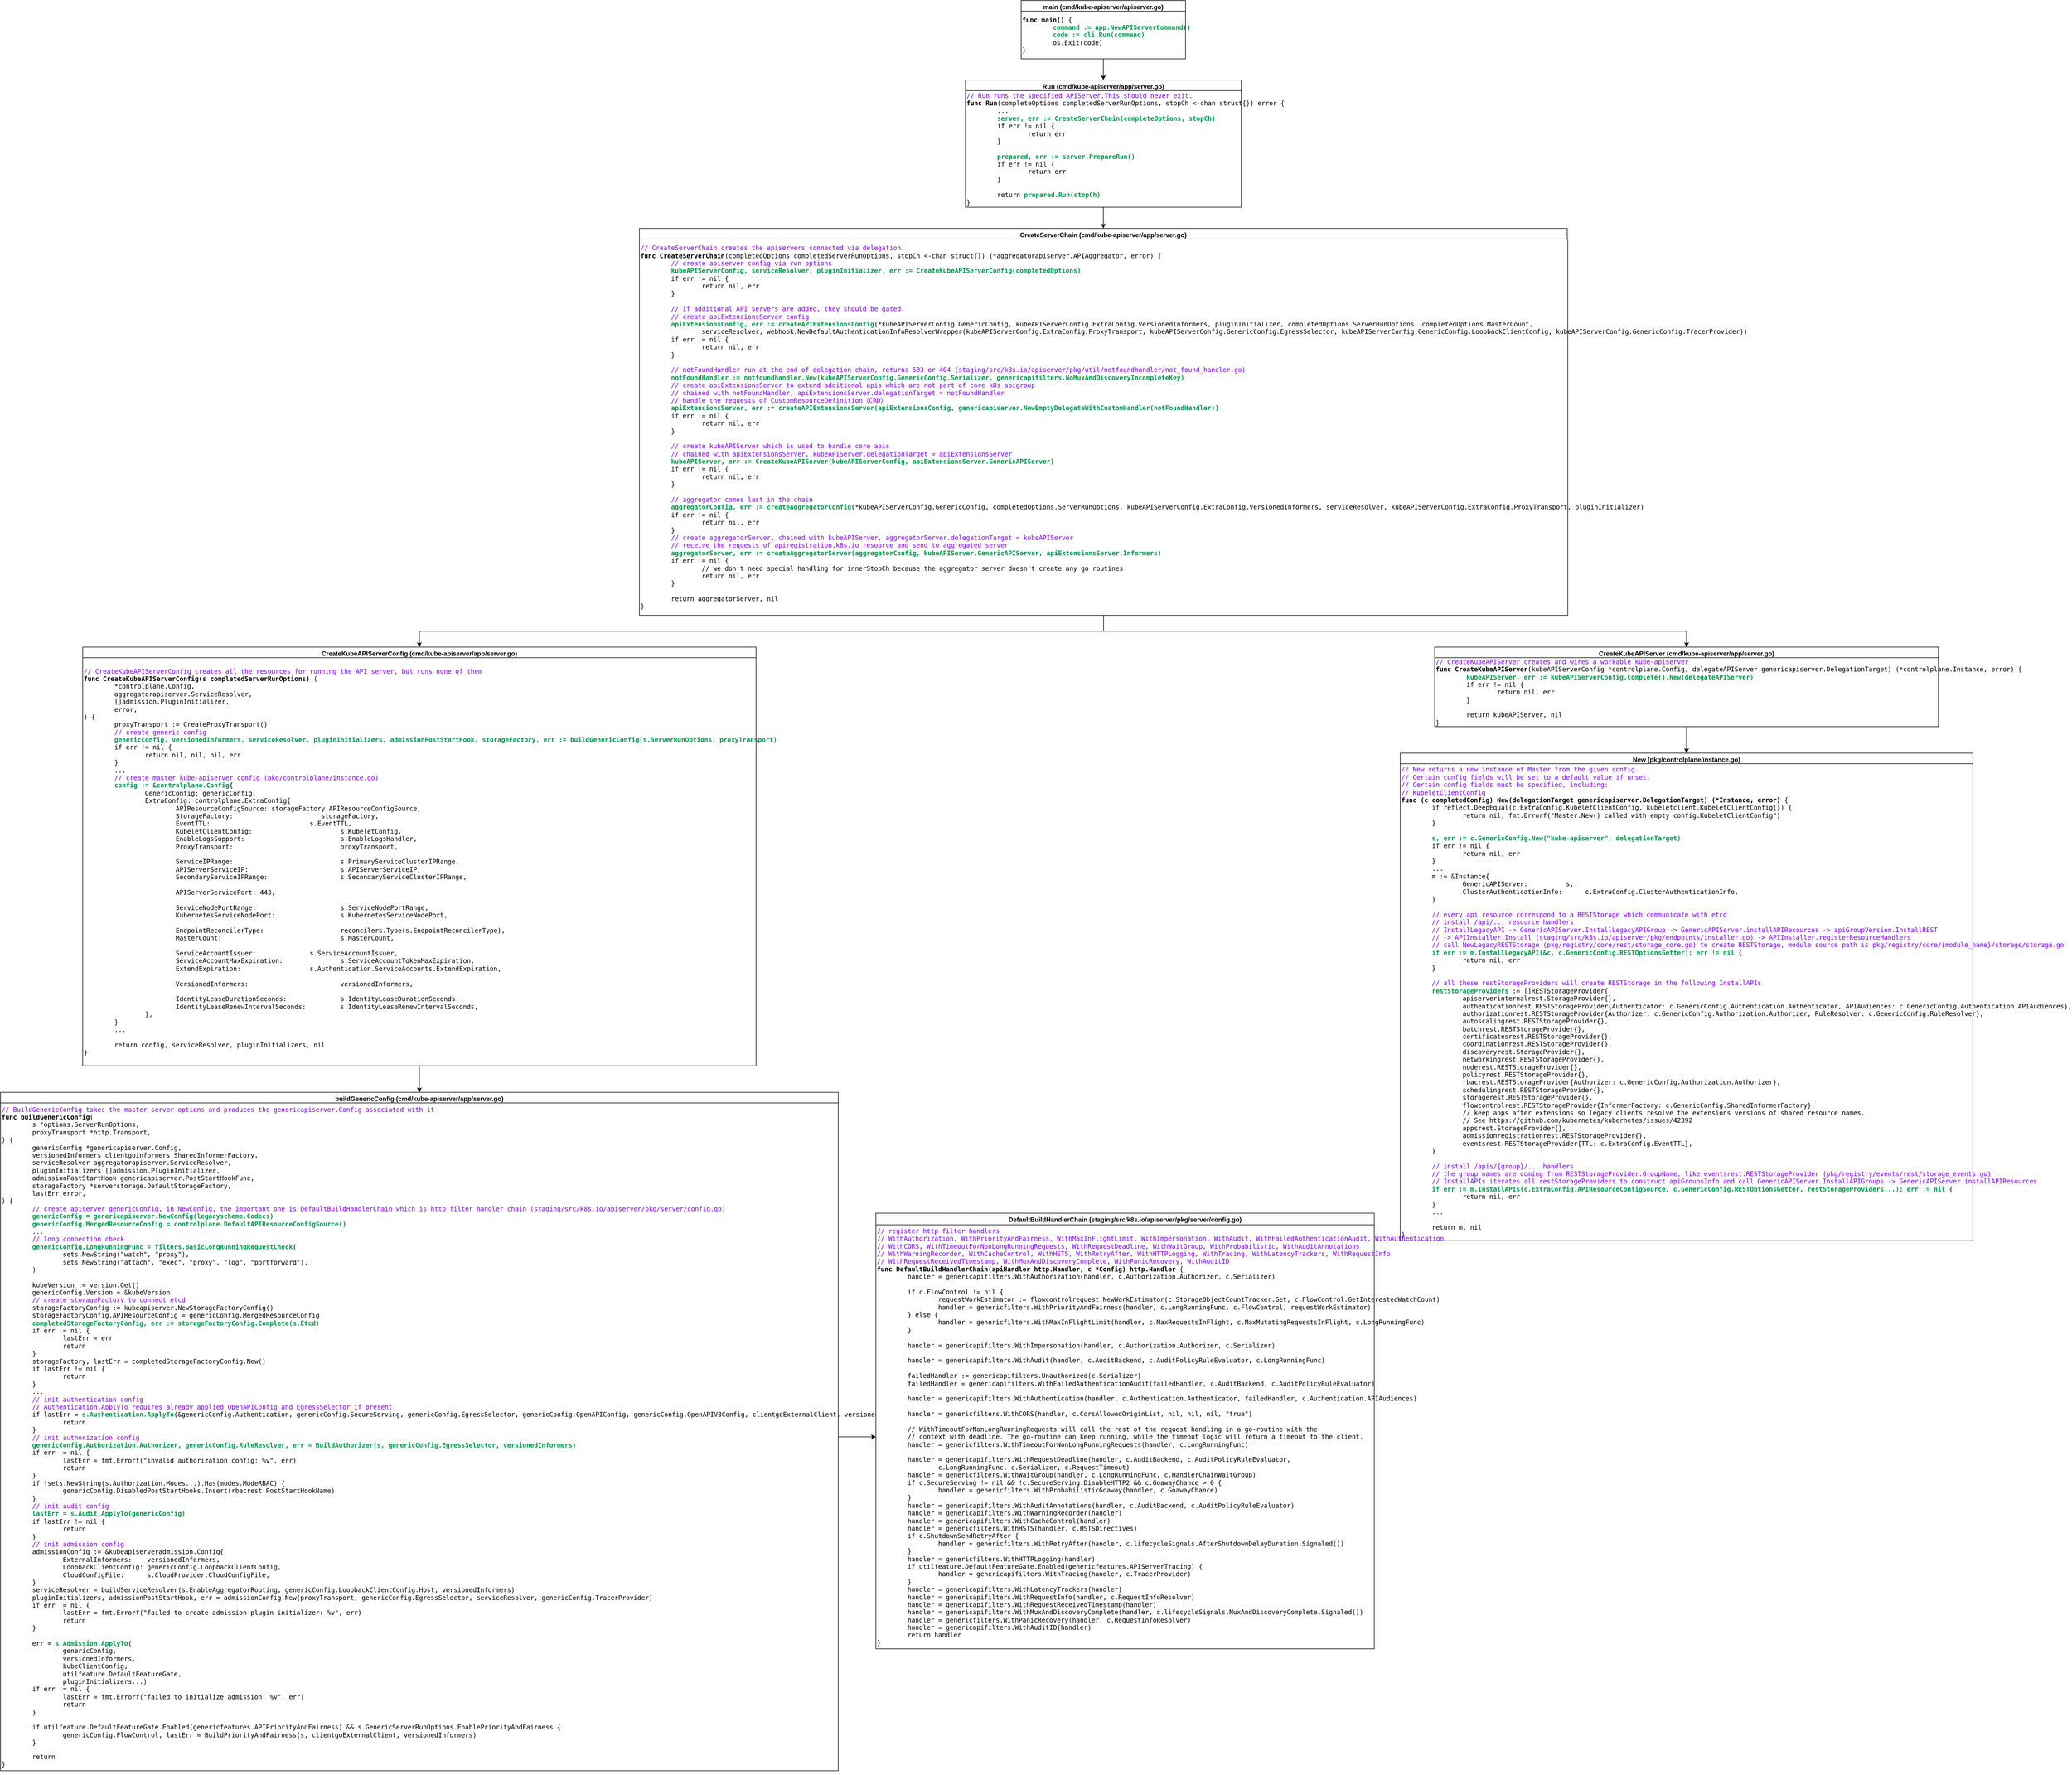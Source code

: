 <mxfile version="19.0.3" type="device"><diagram id="F_VsGBK69sB3bI9-KiYU" name="第 1 页"><mxGraphModel dx="3076" dy="865" grid="1" gridSize="10" guides="1" tooltips="1" connect="1" arrows="1" fold="1" page="1" pageScale="1" pageWidth="827" pageHeight="1169" math="0" shadow="0"><root><mxCell id="0"/><mxCell id="1" parent="0"/><mxCell id="vSA6ONH3s9dyWHwL3FBg-1" value="main (cmd/kube-apiserver/apiserver.go)" style="swimlane;" parent="1" vertex="1"><mxGeometry x="274" y="20" width="310" height="110" as="geometry"/></mxCell><mxCell id="vSA6ONH3s9dyWHwL3FBg-2" value="&lt;pre&gt;&lt;b&gt;func main()&lt;/b&gt; {&lt;div&gt;&lt;span style=&quot;&quot;&gt;&#9;&lt;/span&gt;&lt;b&gt;&lt;font color=&quot;#00994d&quot;&gt;command := app.NewAPIServerCommand()&lt;/font&gt;&lt;/b&gt;&lt;/div&gt;&lt;div&gt;&lt;span style=&quot;&quot;&gt;&#9;&lt;/span&gt;&lt;b&gt;&lt;font color=&quot;#00994d&quot;&gt;code := cli.Run(command)&lt;/font&gt;&lt;/b&gt;&lt;/div&gt;&lt;div&gt;&lt;span style=&quot;&quot;&gt;&#9;&lt;/span&gt;os.Exit(code)&lt;/div&gt;&lt;div&gt;}&lt;/div&gt;&lt;/pre&gt;" style="rounded=0;whiteSpace=wrap;html=1;align=left;" parent="vSA6ONH3s9dyWHwL3FBg-1" vertex="1"><mxGeometry y="20" width="310" height="90" as="geometry"/></mxCell><mxCell id="vSA6ONH3s9dyWHwL3FBg-3" value="Run (cmd/kube-apiserver/app/server.go)" style="swimlane;fontColor=#000000;" parent="1" vertex="1"><mxGeometry x="169" y="170" width="520" height="240" as="geometry"/></mxCell><mxCell id="vSA6ONH3s9dyWHwL3FBg-4" value="&lt;pre&gt;&lt;font color=&quot;#7f00ff&quot;&gt;// Run runs the specified APIServer.This should never exit.&lt;/font&gt;&lt;div&gt;&lt;b&gt;func Run&lt;/b&gt;(completeOptions completedServerRunOptions, stopCh &amp;lt;-chan struct{}) error {&lt;/div&gt;&lt;div&gt;&lt;span style=&quot;&quot;&gt;&#9;&lt;/span&gt;...&lt;/div&gt;&lt;div&gt;&lt;span style=&quot;&quot;&gt;&#9;&lt;/span&gt;&lt;b&gt;&lt;font color=&quot;#00994d&quot;&gt;server, err := CreateServerChain(completeOptions, stopCh)&lt;/font&gt;&lt;/b&gt;&lt;/div&gt;&lt;div&gt;&lt;span style=&quot;&quot;&gt;&#9;&lt;/span&gt;if err != nil {&lt;/div&gt;&lt;div&gt;&lt;span style=&quot;&quot;&gt;&#9;&#9;&lt;/span&gt;return err&lt;/div&gt;&lt;div&gt;&lt;span style=&quot;&quot;&gt;&#9;&lt;/span&gt;}&lt;/div&gt;&lt;div&gt;&lt;br&gt;&lt;/div&gt;&lt;div&gt;&lt;span style=&quot;&quot;&gt;&#9;&lt;/span&gt;&lt;b&gt;&lt;font color=&quot;#00994d&quot;&gt;prepared, err := server.PrepareRun()&lt;/font&gt;&lt;/b&gt;&lt;/div&gt;&lt;div&gt;&lt;span style=&quot;&quot;&gt;&#9;&lt;/span&gt;if err != nil {&lt;/div&gt;&lt;div&gt;&lt;span style=&quot;&quot;&gt;&#9;&#9;&lt;/span&gt;return err&lt;/div&gt;&lt;div&gt;&lt;span style=&quot;&quot;&gt;&#9;&lt;/span&gt;}&lt;/div&gt;&lt;div&gt;&lt;br&gt;&lt;/div&gt;&lt;div&gt;&lt;span style=&quot;&quot;&gt;&#9;&lt;/span&gt;return &lt;b&gt;&lt;font color=&quot;#00994d&quot;&gt;prepared.Run(stopCh)&lt;/font&gt;&lt;/b&gt;&lt;/div&gt;&lt;div&gt;}&lt;/div&gt;&lt;/pre&gt;" style="rounded=0;whiteSpace=wrap;html=1;fontColor=#000000;align=left;" parent="vSA6ONH3s9dyWHwL3FBg-3" vertex="1"><mxGeometry y="20" width="520" height="220" as="geometry"/></mxCell><mxCell id="vSA6ONH3s9dyWHwL3FBg-5" value="CreateServerChain (cmd/kube-apiserver/app/server.go)" style="swimlane;fontColor=#000000;" parent="1" vertex="1"><mxGeometry x="-446" y="450" width="1750" height="730" as="geometry"/></mxCell><mxCell id="vSA6ONH3s9dyWHwL3FBg-6" value="&lt;pre&gt;&lt;font color=&quot;#7f00ff&quot;&gt;// CreateServerChain creates the apiservers connected via delegation.&lt;/font&gt;&lt;div&gt;&lt;b&gt;func CreateServerChain&lt;/b&gt;(completedOptions completedServerRunOptions, stopCh &amp;lt;-chan struct{}) (*aggregatorapiserver.APIAggregator, error) {&lt;/div&gt;&lt;div&gt;&lt;span style=&quot;&quot;&gt;&#9;&lt;/span&gt;&lt;font color=&quot;#7f00ff&quot;&gt;// create apiserver config via run options&lt;/font&gt;&lt;br&gt;&lt;/div&gt;&lt;div&gt;&lt;span style=&quot;&quot;&gt;&#9;&lt;/span&gt;&lt;b&gt;&lt;font color=&quot;#00994d&quot;&gt;kubeAPIServerConfig, serviceResolver, pluginInitializer, err := CreateKubeAPIServerConfig(completedOptions)&lt;/font&gt;&lt;/b&gt;&lt;/div&gt;&lt;div&gt;&lt;span style=&quot;&quot;&gt;&#9;&lt;/span&gt;if err != nil {&lt;/div&gt;&lt;div&gt;&lt;span style=&quot;&quot;&gt;&#9;&#9;&lt;/span&gt;return nil, err&lt;/div&gt;&lt;div&gt;&lt;span style=&quot;&quot;&gt;&#9;&lt;/span&gt;}&lt;/div&gt;&lt;div&gt;&lt;br&gt;&lt;/div&gt;&lt;div&gt;&lt;span style=&quot;&quot;&gt;&#9;&lt;/span&gt;&lt;font color=&quot;#7f00ff&quot;&gt;// If additional API servers are added, they should be gated.&lt;/font&gt;&lt;/div&gt;&lt;div&gt;&lt;font color=&quot;#7f00ff&quot;&gt;&lt;span style=&quot;&quot;&gt;&#9;&lt;/span&gt;// create apiExtensionsServer config&lt;br&gt;&lt;/font&gt;&lt;/div&gt;&lt;div&gt;&lt;span style=&quot;&quot;&gt;&#9;&lt;/span&gt;&lt;b&gt;&lt;font color=&quot;#00994d&quot;&gt;apiExtensionsConfig, err := createAPIExtensionsConfig&lt;/font&gt;&lt;/b&gt;(*kubeAPIServerConfig.GenericConfig, kubeAPIServerConfig.ExtraConfig.VersionedInformers, pluginInitializer, completedOptions.ServerRunOptions, completedOptions.MasterCount,&lt;/div&gt;&lt;div&gt;&lt;span style=&quot;&quot;&gt;&#9;&#9;&lt;/span&gt;serviceResolver, webhook.NewDefaultAuthenticationInfoResolverWrapper(kubeAPIServerConfig.ExtraConfig.ProxyTransport, kubeAPIServerConfig.GenericConfig.EgressSelector, kubeAPIServerConfig.GenericConfig.LoopbackClientConfig, kubeAPIServerConfig.GenericConfig.TracerProvider))&lt;/div&gt;&lt;div&gt;&lt;span style=&quot;&quot;&gt;&#9;&lt;/span&gt;if err != nil {&lt;/div&gt;&lt;div&gt;&lt;span style=&quot;&quot;&gt;&#9;&#9;&lt;/span&gt;return nil, err&lt;/div&gt;&lt;div&gt;&lt;span style=&quot;&quot;&gt;&#9;&lt;/span&gt;}&lt;/div&gt;&lt;div&gt;&lt;br&gt;&lt;/div&gt;&lt;div&gt;&lt;span style=&quot;&quot;&gt;&#9;&lt;/span&gt;&lt;font color=&quot;#7f00ff&quot;&gt;// notFoundHandler run at the end of delegation chain, returns 503 or 404 (staging/src/k8s.io/apiserver/pkg/util/notfoundhandler/not_found_handler.go)&lt;/font&gt;&lt;br&gt;&lt;/div&gt;&lt;div&gt;&lt;span style=&quot;&quot;&gt;&#9;&lt;/span&gt;&lt;b&gt;&lt;font color=&quot;#00994d&quot;&gt;notFoundHandler := notfoundhandler.New(kubeAPIServerConfig.GenericConfig.Serializer, genericapifilters.NoMuxAndDiscoveryIncompleteKey)&lt;/font&gt;&lt;/b&gt;&lt;/div&gt;&lt;div&gt;&lt;span style=&quot;&quot;&gt;&#9;&lt;/span&gt;&lt;font color=&quot;#7f00ff&quot;&gt;// create apiExtensionsServer to extend additional apis which are not part of core k8s apigroup&lt;/font&gt;&lt;br&gt;&lt;/div&gt;&lt;div&gt;&lt;font color=&quot;#7f00ff&quot;&gt;&lt;span style=&quot;&quot;&gt;&#9;&lt;/span&gt;// chained with notFoundHandler, apiExtensionsServer.&lt;/font&gt;&lt;span style=&quot;background-color: initial;&quot;&gt;&lt;font color=&quot;#7f00ff&quot;&gt;delegationTarget = notFoundHandler&lt;/font&gt;&lt;/span&gt;&lt;/div&gt;&lt;div&gt;&lt;span style=&quot;background-color: initial;&quot;&gt;&lt;font color=&quot;#7f00ff&quot;&gt;&lt;span style=&quot;&quot;&gt;&#9;&lt;/span&gt;// handle the requests of &lt;/font&gt;&lt;/span&gt;&lt;font color=&quot;#7f00ff&quot;&gt;CustomResourceDefinition（CRD）&lt;/font&gt;&lt;/div&gt;&lt;div&gt;&lt;span style=&quot;&quot;&gt;&#9;&lt;/span&gt;&lt;b&gt;&lt;font color=&quot;#00994d&quot;&gt;apiExtensionsServer, err := createAPIExtensionsServer(apiExtensionsConfig, genericapiserver.NewEmptyDelegateWithCustomHandler(notFoundHandler))&lt;/font&gt;&lt;/b&gt;&lt;/div&gt;&lt;div&gt;&lt;span style=&quot;&quot;&gt;&#9;&lt;/span&gt;if err != nil {&lt;/div&gt;&lt;div&gt;&lt;span style=&quot;&quot;&gt;&#9;&#9;&lt;/span&gt;return nil, err&lt;/div&gt;&lt;div&gt;&lt;span style=&quot;&quot;&gt;&#9;&lt;/span&gt;}&lt;/div&gt;&lt;div&gt;&lt;br&gt;&lt;/div&gt;&lt;div&gt;&lt;font color=&quot;#7f00ff&quot;&gt;&lt;span style=&quot;&quot;&gt;&#9;&lt;/span&gt;// create kubeAPIServer which is used to handle core apis&lt;br&gt;&lt;/font&gt;&lt;/div&gt;&lt;div&gt;&lt;font color=&quot;#7f00ff&quot;&gt;&lt;span style=&quot;&quot;&gt;&#9;&lt;/span&gt;// chained with apiExtensionsServer, kubeAPIServer.delegationTarget = apiExtensionsServer&lt;/font&gt;&lt;br&gt;&lt;/div&gt;&lt;div&gt;&lt;span style=&quot;&quot;&gt;&#9;&lt;/span&gt;&lt;b&gt;&lt;font color=&quot;#00994d&quot;&gt;kubeAPIServer, err := CreateKubeAPIServer(kubeAPIServerConfig, apiExtensionsServer.GenericAPIServer)&lt;/font&gt;&lt;/b&gt;&lt;/div&gt;&lt;div&gt;&lt;span style=&quot;&quot;&gt;&#9;&lt;/span&gt;if err != nil {&lt;/div&gt;&lt;div&gt;&lt;span style=&quot;&quot;&gt;&#9;&#9;&lt;/span&gt;return nil, err&lt;/div&gt;&lt;div&gt;&lt;span style=&quot;&quot;&gt;&#9;&lt;/span&gt;}&lt;/div&gt;&lt;div&gt;&lt;br&gt;&lt;/div&gt;&lt;div&gt;&lt;span style=&quot;&quot;&gt;&#9;&lt;/span&gt;&lt;font color=&quot;#7f00ff&quot;&gt;// aggregator comes last in the chain&lt;/font&gt;&lt;/div&gt;&lt;div&gt;&lt;span style=&quot;&quot;&gt;&#9;&lt;/span&gt;&lt;b&gt;&lt;font color=&quot;#00994d&quot;&gt;aggregatorConfig, err := createAggregatorConfig&lt;/font&gt;&lt;/b&gt;(*kubeAPIServerConfig.GenericConfig, completedOptions.ServerRunOptions, kubeAPIServerConfig.ExtraConfig.VersionedInformers, serviceResolver, kubeAPIServerConfig.ExtraConfig.ProxyTransport, pluginInitializer)&lt;/div&gt;&lt;div&gt;&lt;span style=&quot;&quot;&gt;&#9;&lt;/span&gt;if err != nil {&lt;/div&gt;&lt;div&gt;&lt;span style=&quot;&quot;&gt;&#9;&#9;&lt;/span&gt;return nil, err&lt;/div&gt;&lt;div&gt;&lt;span style=&quot;&quot;&gt;&#9;&lt;/span&gt;}&lt;/div&gt;&lt;div&gt;&lt;font color=&quot;#7f00ff&quot;&gt;&lt;span style=&quot;&quot;&gt;&#9;&lt;/span&gt;// create aggregatorServer, chained with kubeAPIServer, aggregatorServer.delegationTarget = kubeAPIServer&lt;br&gt;&lt;/font&gt;&lt;/div&gt;&lt;div&gt;&lt;font color=&quot;#7f00ff&quot;&gt;&lt;span style=&quot;&quot;&gt;&#9;&lt;/span&gt;// receive the requests of apiregistration.k8s.io resource and send to aggregated server&lt;/font&gt;&lt;br&gt;&lt;/div&gt;&lt;div&gt;&lt;span style=&quot;&quot;&gt;&#9;&lt;/span&gt;&lt;b&gt;&lt;font color=&quot;#00994d&quot;&gt;aggregatorServer, err := createAggregatorServer(aggregatorConfig, kubeAPIServer.GenericAPIServer, apiExtensionsServer.Informers)&lt;/font&gt;&lt;/b&gt;&lt;/div&gt;&lt;div&gt;&lt;span style=&quot;&quot;&gt;&#9;&lt;/span&gt;if err != nil {&lt;/div&gt;&lt;div&gt;&lt;span style=&quot;&quot;&gt;&#9;&#9;&lt;/span&gt;// we don't need special handling for innerStopCh because the aggregator server doesn't create any go routines&lt;/div&gt;&lt;div&gt;&lt;span style=&quot;&quot;&gt;&#9;&#9;&lt;/span&gt;return nil, err&lt;/div&gt;&lt;div&gt;&lt;span style=&quot;&quot;&gt;&#9;&lt;/span&gt;}&lt;/div&gt;&lt;div&gt;&lt;br&gt;&lt;/div&gt;&lt;div&gt;&lt;span style=&quot;&quot;&gt;&#9;&lt;/span&gt;return aggregatorServer, nil&lt;/div&gt;&lt;div&gt;}&lt;/div&gt;&lt;/pre&gt;" style="rounded=0;whiteSpace=wrap;html=1;fontColor=#000000;align=left;" parent="vSA6ONH3s9dyWHwL3FBg-5" vertex="1"><mxGeometry y="20" width="1751" height="710" as="geometry"/></mxCell><mxCell id="vSA6ONH3s9dyWHwL3FBg-7" value="CreateKubeAPIServerConfig (cmd/kube-apiserver/app/server.go)" style="swimlane;fontColor=#000000;" parent="1" vertex="1"><mxGeometry x="-1496" y="1240" width="1270" height="790" as="geometry"/></mxCell><mxCell id="vSA6ONH3s9dyWHwL3FBg-8" value="&lt;pre&gt;&lt;font color=&quot;#7f00ff&quot;&gt;// CreateKubeAPIServerConfig creates all the resources for running the API server, but runs none of them&lt;/font&gt;&lt;div&gt;&lt;b&gt;func CreateKubeAPIServerConfig(s completedServerRunOptions)&lt;/b&gt; (&lt;/div&gt;&lt;div&gt;&lt;span style=&quot;&quot;&gt;&#9;&lt;/span&gt;*controlplane.Config,&lt;/div&gt;&lt;div&gt;&lt;span style=&quot;&quot;&gt;&#9;&lt;/span&gt;aggregatorapiserver.ServiceResolver,&lt;/div&gt;&lt;div&gt;&lt;span style=&quot;&quot;&gt;&#9;&lt;/span&gt;[]admission.PluginInitializer,&lt;/div&gt;&lt;div&gt;&lt;span style=&quot;&quot;&gt;&#9;&lt;/span&gt;error,&lt;/div&gt;&lt;div&gt;) {&lt;/div&gt;&lt;div&gt;&lt;span style=&quot;&quot;&gt;&#9;&lt;/span&gt;proxyTransport := CreateProxyTransport()&lt;/div&gt;&lt;div&gt;&lt;span style=&quot;white-space: pre;&quot;&gt;&#9;&lt;/span&gt;&lt;font color=&quot;#7f00ff&quot;&gt;// create generic config&lt;/font&gt;&lt;br&gt;&lt;/div&gt;&lt;div&gt;&lt;span style=&quot;&quot;&gt;&#9;&lt;/span&gt;&lt;b&gt;&lt;font color=&quot;#00994d&quot;&gt;genericConfig, versionedInformers, serviceResolver, pluginInitializers, admissionPostStartHook, storageFactory, err := buildGenericConfig(s.ServerRunOptions, proxyTransport)&lt;/font&gt;&lt;/b&gt;&lt;/div&gt;&lt;div&gt;&lt;span style=&quot;&quot;&gt;&#9;&lt;/span&gt;if err != nil {&lt;/div&gt;&lt;div&gt;&lt;span style=&quot;&quot;&gt;&#9;&#9;&lt;/span&gt;return nil, nil, nil, err&lt;/div&gt;&lt;div&gt;&lt;span style=&quot;&quot;&gt;&#9;&lt;/span&gt;}&lt;/div&gt;&lt;div&gt;&lt;span style=&quot;white-space: pre;&quot;&gt;&#9;&lt;/span&gt;...&lt;br&gt;&lt;/div&gt;&lt;div&gt;&lt;span style=&quot;white-space: pre;&quot;&gt;&#9;&lt;/span&gt;&lt;font color=&quot;#7f00ff&quot;&gt;// create master kube-apiserver config (pkg/controlplane/instance.go)&lt;/font&gt;&lt;br&gt;&lt;/div&gt;&lt;div&gt;&lt;span style=&quot;&quot;&gt;&#9;&lt;/span&gt;&lt;b&gt;&lt;font color=&quot;#00994d&quot;&gt;config := &amp;amp;controlplane.Config&lt;/font&gt;&lt;/b&gt;{&lt;/div&gt;&lt;div&gt;&lt;span style=&quot;&quot;&gt;&#9;&#9;&lt;/span&gt;GenericConfig: genericConfig,&lt;/div&gt;&lt;div&gt;&lt;span style=&quot;&quot;&gt;&#9;&#9;&lt;/span&gt;ExtraConfig: controlplane.ExtraConfig{&lt;/div&gt;&lt;div&gt;&lt;span style=&quot;&quot;&gt;&#9;&#9;&#9;&lt;/span&gt;APIResourceConfigSource: storageFactory.APIResourceConfigSource,&lt;/div&gt;&lt;div&gt;&lt;span style=&quot;&quot;&gt;&#9;&#9;&#9;&lt;/span&gt;StorageFactory:&amp;nbsp; &amp;nbsp; &amp;nbsp; &amp;nbsp; &amp;nbsp;              storageFactory,&lt;/div&gt;&lt;div&gt;&lt;span style=&quot;&quot;&gt;&#9;&#9;&#9;&lt;/span&gt;EventTTL:&amp;nbsp; &amp;nbsp; &amp;nbsp; &amp;nbsp; &amp;nbsp; &amp;nbsp; &amp;nbsp; &amp;nbsp; &lt;span style=&quot;white-space: pre;&quot;&gt;&#9;&lt;/span&gt;   s.EventTTL,&lt;/div&gt;&lt;div&gt;&lt;span style=&quot;&quot;&gt;&#9;&#9;&#9;&lt;/span&gt;KubeletClientConfig:&amp;nbsp; &amp;nbsp; &amp;nbsp;&lt;span style=&quot;white-space: pre;&quot;&gt;&#9;&lt;/span&gt;&lt;span style=&quot;white-space: pre;&quot;&gt;&#9;&lt;/span&gt;   s.KubeletConfig,&lt;/div&gt;&lt;div&gt;&lt;span style=&quot;&quot;&gt;&#9;&#9;&#9;&lt;/span&gt;EnableLogsSupport:&amp;nbsp; &amp;nbsp; &amp;nbsp; &amp;nbsp;&lt;span style=&quot;white-space: pre;&quot;&gt;&#9;&lt;/span&gt;&lt;span style=&quot;white-space: pre;&quot;&gt;&#9;&lt;/span&gt;   s.EnableLogsHandler,&lt;/div&gt;&lt;div&gt;&lt;span style=&quot;&quot;&gt;&#9;&#9;&#9;&lt;/span&gt;ProxyTransport:&amp;nbsp; &amp;nbsp; &amp;nbsp; &amp;nbsp; &amp;nbsp; &lt;span style=&quot;white-space: pre;&quot;&gt;&#9;&lt;/span&gt;&lt;span style=&quot;white-space: pre;&quot;&gt;&#9;&lt;/span&gt;   proxyTransport,&lt;/div&gt;&lt;div&gt;&lt;br&gt;&lt;/div&gt;&lt;div&gt;&lt;span style=&quot;&quot;&gt;&#9;&#9;&#9;&lt;/span&gt;ServiceIPRange:&amp;nbsp; &amp;nbsp; &amp;nbsp; &amp;nbsp; &amp;nbsp; &lt;span style=&quot;white-space: pre;&quot;&gt;&#9;&lt;/span&gt;&lt;span style=&quot;white-space: pre;&quot;&gt;&#9;&lt;/span&gt;   s.PrimaryServiceClusterIPRange,&lt;/div&gt;&lt;div&gt;&lt;span style=&quot;&quot;&gt;&#9;&#9;&#9;&lt;/span&gt;APIServerServiceIP:&amp;nbsp; &amp;nbsp; &amp;nbsp; &lt;span style=&quot;white-space: pre;&quot;&gt;&#9;&lt;/span&gt; &lt;span style=&quot;white-space: pre;&quot;&gt;&#9;&lt;/span&gt;   s.APIServerServiceIP,&lt;/div&gt;&lt;div&gt;&lt;span style=&quot;&quot;&gt;&#9;&#9;&#9;&lt;/span&gt;SecondaryServiceIPRange: &lt;span style=&quot;white-space: pre;&quot;&gt;&#9;&lt;/span&gt;&lt;span style=&quot;white-space: pre;&quot;&gt;&#9;&lt;/span&gt;   s.SecondaryServiceClusterIPRange,&lt;/div&gt;&lt;div&gt;&lt;br&gt;&lt;/div&gt;&lt;div&gt;&lt;span style=&quot;&quot;&gt;&#9;&#9;&#9;&lt;/span&gt;APIServerServicePort: 443,&lt;/div&gt;&lt;div&gt;&lt;br&gt;&lt;/div&gt;&lt;div&gt;&lt;span style=&quot;&quot;&gt;&#9;&#9;&#9;&lt;/span&gt;ServiceNodePortRange:&amp;nbsp; &amp;nbsp; &amp;nbsp; &lt;span style=&quot;white-space: pre;&quot;&gt;&#9;&lt;/span&gt;&lt;span style=&quot;white-space: pre;&quot;&gt;&#9;&lt;/span&gt;   s.ServiceNodePortRange,&lt;/div&gt;&lt;div&gt;&lt;span style=&quot;&quot;&gt;&#9;&#9;&#9;&lt;/span&gt;KubernetesServiceNodePort: &lt;span style=&quot;white-space: pre;&quot;&gt;&#9;&lt;/span&gt;&lt;span style=&quot;white-space: pre;&quot;&gt;&#9;&lt;/span&gt;   s.KubernetesServiceNodePort,&lt;/div&gt;&lt;div&gt;&lt;br&gt;&lt;/div&gt;&lt;div&gt;&lt;span style=&quot;&quot;&gt;&#9;&#9;&#9;&lt;/span&gt;EndpointReconcilerType: &lt;span style=&quot;white-space: pre;&quot;&gt;&#9;&lt;/span&gt;&lt;span style=&quot;white-space: pre;&quot;&gt;&#9;&lt;/span&gt;   reconcilers.Type(s.EndpointReconcilerType),&lt;/div&gt;&lt;div&gt;&lt;span style=&quot;&quot;&gt;&#9;&#9;&#9;&lt;/span&gt;MasterCount:&amp;nbsp; &amp;nbsp; &amp;nbsp; &amp;nbsp; &amp;nbsp; &amp;nbsp; &lt;span style=&quot;white-space: pre;&quot;&gt;&#9;&lt;/span&gt;&lt;span style=&quot;white-space: pre;&quot;&gt;&#9;&lt;/span&gt;   s.MasterCount,&lt;/div&gt;&lt;div&gt;&lt;br&gt;&lt;/div&gt;&lt;div&gt;&lt;span style=&quot;&quot;&gt;&#9;&#9;&#9;&lt;/span&gt;ServiceAccountIssuer:&amp;nbsp; &amp;nbsp; &amp;nbsp; &amp;nbsp; &lt;span style=&quot;white-space: pre;&quot;&gt;&#9;&lt;/span&gt;   s.ServiceAccountIssuer,&lt;/div&gt;&lt;div&gt;&lt;span style=&quot;&quot;&gt;&#9;&#9;&#9;&lt;/span&gt;ServiceAccountMaxExpiration: &lt;span style=&quot;white-space: pre;&quot;&gt;&#9;&lt;/span&gt;&lt;span style=&quot;white-space: pre;&quot;&gt;&#9;&lt;/span&gt;   s.ServiceAccountTokenMaxExpiration,&lt;/div&gt;&lt;div&gt;&lt;span style=&quot;&quot;&gt;&#9;&#9;&#9;&lt;/span&gt;ExtendExpiration:&amp;nbsp; &amp;nbsp; &amp;nbsp; &amp;nbsp; &amp;nbsp; &amp;nbsp; &lt;span style=&quot;white-space: pre;&quot;&gt;&#9;&lt;/span&gt;   s.Authentication.ServiceAccounts.ExtendExpiration,&lt;/div&gt;&lt;div&gt;&lt;br&gt;&lt;/div&gt;&lt;div&gt;&lt;span style=&quot;&quot;&gt;&#9;&#9;&#9;&lt;/span&gt;VersionedInformers: &lt;span style=&quot;white-space: pre;&quot;&gt;&#9;&lt;/span&gt;&lt;span style=&quot;white-space: pre;&quot;&gt;&#9;&lt;/span&gt;&lt;span style=&quot;white-space: pre;&quot;&gt;&#9;&lt;/span&gt;   versionedInformers,&lt;/div&gt;&lt;div&gt;&lt;br&gt;&lt;/div&gt;&lt;div&gt;&lt;span style=&quot;&quot;&gt;&#9;&#9;&#9;&lt;/span&gt;IdentityLeaseDurationSeconds:&amp;nbsp; &amp;nbsp; &amp;nbsp; &lt;span style=&quot;white-space: pre;&quot;&gt;&#9;&lt;/span&gt;   s.IdentityLeaseDurationSeconds,&lt;/div&gt;&lt;div&gt;&lt;span style=&quot;&quot;&gt;&#9;&#9;&#9;&lt;/span&gt;IdentityLeaseRenewIntervalSeconds: &lt;span style=&quot;white-space: pre;&quot;&gt;&#9;&lt;/span&gt;   s.IdentityLeaseRenewIntervalSeconds,&lt;/div&gt;&lt;div&gt;&lt;span style=&quot;&quot;&gt;&#9;&#9;&lt;/span&gt;},&lt;/div&gt;&lt;div&gt;&lt;span style=&quot;&quot;&gt;&#9;&lt;/span&gt;}&lt;/div&gt;&lt;div&gt;&lt;span style=&quot;white-space: pre;&quot;&gt;&#9;&lt;/span&gt;...&lt;br&gt;&lt;/div&gt;&lt;div&gt;&lt;br&gt;&lt;/div&gt;&lt;div&gt;&lt;span style=&quot;&quot;&gt;&#9;&lt;/span&gt;return config, serviceResolver, pluginInitializers, nil&lt;/div&gt;&lt;div&gt;}&lt;/div&gt;&lt;/pre&gt;" style="rounded=0;whiteSpace=wrap;html=1;fontColor=#000000;align=left;" parent="vSA6ONH3s9dyWHwL3FBg-7" vertex="1"><mxGeometry y="20" width="1270" height="770" as="geometry"/></mxCell><mxCell id="vSA6ONH3s9dyWHwL3FBg-9" value="buildGenericConfig (cmd/kube-apiserver/app/server.go)" style="swimlane;fontColor=#000000;" parent="1" vertex="1"><mxGeometry x="-1651" y="2080" width="1580" height="1280" as="geometry"/></mxCell><mxCell id="vSA6ONH3s9dyWHwL3FBg-10" value="&lt;pre&gt;&lt;font color=&quot;#7f00ff&quot;&gt;// BuildGenericConfig takes the master server options and produces the genericapiserver.Config associated with it&lt;/font&gt;&lt;div&gt;&lt;b&gt;func buildGenericConfig&lt;/b&gt;(&lt;/div&gt;&lt;div&gt;&lt;span style=&quot;&quot;&gt;&#9;&lt;/span&gt;s *options.ServerRunOptions,&lt;/div&gt;&lt;div&gt;&lt;span style=&quot;&quot;&gt;&#9;&lt;/span&gt;proxyTransport *http.Transport,&lt;/div&gt;&lt;div&gt;) (&lt;/div&gt;&lt;div&gt;&lt;span style=&quot;&quot;&gt;&#9;&lt;/span&gt;genericConfig *genericapiserver.Config,&lt;/div&gt;&lt;div&gt;&lt;span style=&quot;&quot;&gt;&#9;&lt;/span&gt;versionedInformers clientgoinformers.SharedInformerFactory,&lt;/div&gt;&lt;div&gt;&lt;span style=&quot;&quot;&gt;&#9;&lt;/span&gt;serviceResolver aggregatorapiserver.ServiceResolver,&lt;/div&gt;&lt;div&gt;&lt;span style=&quot;&quot;&gt;&#9;&lt;/span&gt;pluginInitializers []admission.PluginInitializer,&lt;/div&gt;&lt;div&gt;&lt;span style=&quot;&quot;&gt;&#9;&lt;/span&gt;admissionPostStartHook genericapiserver.PostStartHookFunc,&lt;/div&gt;&lt;div&gt;&lt;span style=&quot;&quot;&gt;&#9;&lt;/span&gt;storageFactory *serverstorage.DefaultStorageFactory,&lt;/div&gt;&lt;div&gt;&lt;span style=&quot;&quot;&gt;&#9;&lt;/span&gt;lastErr error,&lt;/div&gt;&lt;div&gt;) {&lt;/div&gt;&lt;div&gt;&lt;span style=&quot;&quot;&gt;&#9;&lt;/span&gt;&lt;font color=&quot;#7f00ff&quot;&gt;// create apiserver genericConfig, in NewConfig, the important one is &lt;/font&gt;&lt;span style=&quot;background-color: initial;&quot;&gt;&lt;font color=&quot;#7f00ff&quot;&gt;DefaultBuildHandlerChain which is http filter handler chain (staging/src/k8s.io/apiserver/pkg/server/config.go)&lt;/font&gt;&lt;/span&gt;&lt;br&gt;&lt;/div&gt;&lt;div&gt;&lt;span style=&quot;&quot;&gt;&#9;&lt;/span&gt;&lt;b&gt;&lt;font color=&quot;#00994d&quot;&gt;genericConfig = genericapiserver.NewConfig(legacyscheme.Codecs)&lt;/font&gt;&lt;/b&gt;&lt;/div&gt;&lt;div&gt;&lt;span style=&quot;&quot;&gt;&#9;&lt;/span&gt;&lt;b&gt;&lt;font color=&quot;#00994d&quot;&gt;genericConfig.MergedResourceConfig = controlplane.DefaultAPIResourceConfigSource()&lt;/font&gt;&lt;/b&gt;&lt;/div&gt;&lt;div&gt;&lt;span style=&quot;&quot;&gt;&#9;&lt;/span&gt;...&lt;br&gt;&lt;/div&gt;&lt;div&gt;&lt;span style=&quot;&quot;&gt;&#9;&lt;/span&gt;&lt;font color=&quot;#7f00ff&quot;&gt;// long connection check&lt;/font&gt;&lt;br&gt;&lt;/div&gt;&lt;div&gt;&lt;span style=&quot;&quot;&gt;&#9;&lt;/span&gt;&lt;b&gt;&lt;font color=&quot;#00994d&quot;&gt;genericConfig.LongRunningFunc = filters.BasicLongRunningRequestCheck&lt;/font&gt;&lt;/b&gt;(&lt;/div&gt;&lt;div&gt;&lt;span style=&quot;&quot;&gt;&#9;&#9;&lt;/span&gt;sets.NewString(&quot;watch&quot;, &quot;proxy&quot;),&lt;/div&gt;&lt;div&gt;&lt;span style=&quot;&quot;&gt;&#9;&#9;&lt;/span&gt;sets.NewString(&quot;attach&quot;, &quot;exec&quot;, &quot;proxy&quot;, &quot;log&quot;, &quot;portforward&quot;),&lt;/div&gt;&lt;div&gt;&lt;span style=&quot;&quot;&gt;&#9;&lt;/span&gt;)&lt;/div&gt;&lt;div&gt;&lt;br&gt;&lt;/div&gt;&lt;div&gt;&lt;span style=&quot;&quot;&gt;&#9;&lt;/span&gt;kubeVersion := version.Get()&lt;/div&gt;&lt;div&gt;&lt;span style=&quot;&quot;&gt;&#9;&lt;/span&gt;genericConfig.Version = &amp;amp;kubeVersion&lt;/div&gt;&lt;div&gt;&lt;span style=&quot;&quot;&gt;&#9;&lt;/span&gt;&lt;font color=&quot;#7f00ff&quot;&gt;// create storageFactory to connect etcd&lt;/font&gt;&lt;br&gt;&lt;/div&gt;&lt;div&gt;&lt;span style=&quot;&quot;&gt;&#9;&lt;/span&gt;storageFactoryConfig := kubeapiserver.NewStorageFactoryConfig()&lt;/div&gt;&lt;div&gt;&lt;span style=&quot;&quot;&gt;&#9;&lt;/span&gt;storageFactoryConfig.APIResourceConfig = genericConfig.MergedResourceConfig&lt;/div&gt;&lt;div&gt;&lt;span style=&quot;&quot;&gt;&#9;&lt;/span&gt;&lt;b&gt;&lt;font color=&quot;#00994d&quot;&gt;completedStorageFactoryConfig, err := storageFactoryConfig.Complete(s.Etcd)&lt;/font&gt;&lt;/b&gt;&lt;/div&gt;&lt;div&gt;&lt;span style=&quot;&quot;&gt;&#9;&lt;/span&gt;if err != nil {&lt;/div&gt;&lt;div&gt;&lt;span style=&quot;&quot;&gt;&#9;&#9;&lt;/span&gt;lastErr = err&lt;/div&gt;&lt;div&gt;&lt;span style=&quot;&quot;&gt;&#9;&#9;&lt;/span&gt;return&lt;/div&gt;&lt;div&gt;&lt;span style=&quot;&quot;&gt;&#9;&lt;/span&gt;}&lt;/div&gt;&lt;div&gt;&lt;span style=&quot;&quot;&gt;&#9;&lt;/span&gt;storageFactory, lastErr = completedStorageFactoryConfig.New()&lt;/div&gt;&lt;div&gt;&lt;span style=&quot;&quot;&gt;&#9;&lt;/span&gt;if lastErr != nil {&lt;/div&gt;&lt;div&gt;&lt;span style=&quot;&quot;&gt;&#9;&#9;&lt;/span&gt;return&lt;/div&gt;&lt;div&gt;&lt;span style=&quot;&quot;&gt;&#9;&lt;/span&gt;}&lt;/div&gt;&lt;div&gt;&lt;span style=&quot;&quot;&gt;&#9;&lt;/span&gt;...&lt;br&gt;&lt;/div&gt;&lt;div&gt;&lt;font color=&quot;#7f00ff&quot;&gt;&lt;span style=&quot;&quot;&gt;&#9;&lt;/span&gt;// init authentication config&lt;br&gt;&lt;/font&gt;&lt;/div&gt;&lt;div&gt;&lt;font color=&quot;#7f00ff&quot;&gt;&lt;span style=&quot;&quot;&gt;&#9;&lt;/span&gt;// Authentication.ApplyTo requires already applied OpenAPIConfig and EgressSelector if present&lt;/font&gt;&lt;/div&gt;&lt;div&gt;&lt;span style=&quot;&quot;&gt;&#9;&lt;/span&gt;if lastErr = &lt;b&gt;&lt;font color=&quot;#00994d&quot;&gt;s.Authentication.ApplyTo&lt;/font&gt;&lt;/b&gt;(&amp;amp;genericConfig.Authentication, genericConfig.SecureServing, genericConfig.EgressSelector, genericConfig.OpenAPIConfig, genericConfig.OpenAPIV3Config, clientgoExternalClient, versionedInformers); lastErr != nil {&lt;/div&gt;&lt;div&gt;&lt;span style=&quot;&quot;&gt;&#9;&#9;&lt;/span&gt;return&lt;/div&gt;&lt;div&gt;&lt;span style=&quot;&quot;&gt;&#9;&lt;/span&gt;}&lt;/div&gt;&lt;div&gt;&lt;span style=&quot;&quot;&gt;&#9;&lt;/span&gt;&lt;font color=&quot;#7f00ff&quot;&gt;// init authorization config&lt;/font&gt;&lt;br&gt;&lt;/div&gt;&lt;div&gt;&lt;span style=&quot;&quot;&gt;&#9;&lt;/span&gt;&lt;b&gt;&lt;font color=&quot;#00994d&quot;&gt;genericConfig.Authorization.Authorizer, genericConfig.RuleResolver, err = BuildAuthorizer(s, genericConfig.EgressSelector, versionedInformers)&lt;/font&gt;&lt;/b&gt;&lt;/div&gt;&lt;div&gt;&lt;span style=&quot;&quot;&gt;&#9;&lt;/span&gt;if err != nil {&lt;/div&gt;&lt;div&gt;&lt;span style=&quot;&quot;&gt;&#9;&#9;&lt;/span&gt;lastErr = fmt.Errorf(&quot;invalid authorization config: %v&quot;, err)&lt;/div&gt;&lt;div&gt;&lt;span style=&quot;&quot;&gt;&#9;&#9;&lt;/span&gt;return&lt;/div&gt;&lt;div&gt;&lt;span style=&quot;&quot;&gt;&#9;&lt;/span&gt;}&lt;/div&gt;&lt;div&gt;&lt;span style=&quot;&quot;&gt;&#9;&lt;/span&gt;if !sets.NewString(s.Authorization.Modes...).Has(modes.ModeRBAC) {&lt;/div&gt;&lt;div&gt;&lt;span style=&quot;&quot;&gt;&#9;&#9;&lt;/span&gt;genericConfig.DisabledPostStartHooks.Insert(rbacrest.PostStartHookName)&lt;/div&gt;&lt;div&gt;&lt;span style=&quot;&quot;&gt;&#9;&lt;/span&gt;}&lt;/div&gt;&lt;div&gt;&lt;span style=&quot;&quot;&gt;&#9;&lt;/span&gt;&lt;font color=&quot;#7f00ff&quot;&gt;// init audit config&lt;/font&gt;&lt;br&gt;&lt;/div&gt;&lt;div&gt;&lt;span style=&quot;&quot;&gt;&#9;&lt;/span&gt;&lt;b&gt;&lt;font color=&quot;#00994d&quot;&gt;lastErr = s.Audit.ApplyTo(genericConfig)&lt;/font&gt;&lt;/b&gt;&lt;/div&gt;&lt;div&gt;&lt;span style=&quot;&quot;&gt;&#9;&lt;/span&gt;if lastErr != nil {&lt;/div&gt;&lt;div&gt;&lt;span style=&quot;&quot;&gt;&#9;&#9;&lt;/span&gt;return&lt;/div&gt;&lt;div&gt;&lt;span style=&quot;&quot;&gt;&#9;&lt;/span&gt;}&lt;/div&gt;&lt;div&gt;&lt;span style=&quot;&quot;&gt;&#9;&lt;/span&gt;&lt;font color=&quot;#7f00ff&quot;&gt;// init admission config&lt;/font&gt;&lt;br&gt;&lt;/div&gt;&lt;div&gt;&lt;span style=&quot;&quot;&gt;&#9;&lt;/span&gt;admissionConfig := &amp;amp;kubeapiserveradmission.Config{&lt;/div&gt;&lt;div&gt;&lt;span style=&quot;&quot;&gt;&#9;&#9;&lt;/span&gt;ExternalInformers:&amp;nbsp; &amp;nbsp; versionedInformers,&lt;/div&gt;&lt;div&gt;&lt;span style=&quot;&quot;&gt;&#9;&#9;&lt;/span&gt;LoopbackClientConfig: genericConfig.LoopbackClientConfig,&lt;/div&gt;&lt;div&gt;&lt;span style=&quot;&quot;&gt;&#9;&#9;&lt;/span&gt;CloudConfigFile:&amp;nbsp; &amp;nbsp; &amp;nbsp; s.CloudProvider.CloudConfigFile,&lt;/div&gt;&lt;div&gt;&lt;span style=&quot;&quot;&gt;&#9;&lt;/span&gt;}&lt;/div&gt;&lt;div&gt;&lt;span style=&quot;&quot;&gt;&#9;&lt;/span&gt;serviceResolver = buildServiceResolver(s.EnableAggregatorRouting, genericConfig.LoopbackClientConfig.Host, versionedInformers)&lt;/div&gt;&lt;div&gt;&lt;span style=&quot;&quot;&gt;&#9;&lt;/span&gt;pluginInitializers, admissionPostStartHook, err = admissionConfig.New(proxyTransport, genericConfig.EgressSelector, serviceResolver, genericConfig.TracerProvider)&lt;/div&gt;&lt;div&gt;&lt;span style=&quot;&quot;&gt;&#9;&lt;/span&gt;if err != nil {&lt;/div&gt;&lt;div&gt;&lt;span style=&quot;&quot;&gt;&#9;&#9;&lt;/span&gt;lastErr = fmt.Errorf(&quot;failed to create admission plugin initializer: %v&quot;, err)&lt;/div&gt;&lt;div&gt;&lt;span style=&quot;&quot;&gt;&#9;&#9;&lt;/span&gt;return&lt;/div&gt;&lt;div&gt;&lt;span style=&quot;&quot;&gt;&#9;&lt;/span&gt;}&lt;/div&gt;&lt;div&gt;&lt;br&gt;&lt;/div&gt;&lt;div&gt;&lt;span style=&quot;&quot;&gt;&#9;&lt;/span&gt;err = &lt;b&gt;&lt;font color=&quot;#00994d&quot;&gt;s.Admission.ApplyTo&lt;/font&gt;&lt;/b&gt;(&lt;/div&gt;&lt;div&gt;&lt;span style=&quot;&quot;&gt;&#9;&#9;&lt;/span&gt;genericConfig,&lt;/div&gt;&lt;div&gt;&lt;span style=&quot;&quot;&gt;&#9;&#9;&lt;/span&gt;versionedInformers,&lt;/div&gt;&lt;div&gt;&lt;span style=&quot;&quot;&gt;&#9;&#9;&lt;/span&gt;kubeClientConfig,&lt;/div&gt;&lt;div&gt;&lt;span style=&quot;&quot;&gt;&#9;&#9;&lt;/span&gt;utilfeature.DefaultFeatureGate,&lt;/div&gt;&lt;div&gt;&lt;span style=&quot;&quot;&gt;&#9;&#9;&lt;/span&gt;pluginInitializers...)&lt;/div&gt;&lt;div&gt;&lt;span style=&quot;&quot;&gt;&#9;&lt;/span&gt;if err != nil {&lt;/div&gt;&lt;div&gt;&lt;span style=&quot;&quot;&gt;&#9;&#9;&lt;/span&gt;lastErr = fmt.Errorf(&quot;failed to initialize admission: %v&quot;, err)&lt;/div&gt;&lt;div&gt;&lt;span style=&quot;&quot;&gt;&#9;&#9;&lt;/span&gt;return&lt;/div&gt;&lt;div&gt;&lt;span style=&quot;&quot;&gt;&#9;&lt;/span&gt;}&lt;/div&gt;&lt;div&gt;&lt;br&gt;&lt;/div&gt;&lt;div&gt;&lt;span style=&quot;&quot;&gt;&#9;&lt;/span&gt;if utilfeature.DefaultFeatureGate.Enabled(genericfeatures.APIPriorityAndFairness) &amp;amp;&amp;amp; s.GenericServerRunOptions.EnablePriorityAndFairness {&lt;/div&gt;&lt;div&gt;&lt;span style=&quot;&quot;&gt;&#9;&#9;&lt;/span&gt;genericConfig.FlowControl, lastErr = BuildPriorityAndFairness(s, clientgoExternalClient, versionedInformers)&lt;/div&gt;&lt;div&gt;&lt;span style=&quot;&quot;&gt;&#9;&lt;/span&gt;}&lt;/div&gt;&lt;pre&gt;&lt;div&gt;&lt;span style=&quot;&quot;&gt;&#9;&lt;/span&gt;return&lt;/div&gt;&lt;div&gt;}&lt;/div&gt;&lt;/pre&gt;&lt;/pre&gt;" style="rounded=0;whiteSpace=wrap;html=1;fontColor=#000000;align=left;" parent="vSA6ONH3s9dyWHwL3FBg-9" vertex="1"><mxGeometry y="20" width="1580" height="1260" as="geometry"/></mxCell><mxCell id="vSA6ONH3s9dyWHwL3FBg-11" style="edgeStyle=orthogonalEdgeStyle;rounded=0;orthogonalLoop=1;jettySize=auto;html=1;exitX=0.5;exitY=1;exitDx=0;exitDy=0;entryX=0.5;entryY=0;entryDx=0;entryDy=0;fontColor=#00994D;" parent="1" source="vSA6ONH3s9dyWHwL3FBg-2" target="vSA6ONH3s9dyWHwL3FBg-3" edge="1"><mxGeometry relative="1" as="geometry"/></mxCell><mxCell id="vSA6ONH3s9dyWHwL3FBg-12" style="edgeStyle=orthogonalEdgeStyle;rounded=0;orthogonalLoop=1;jettySize=auto;html=1;exitX=0.5;exitY=1;exitDx=0;exitDy=0;entryX=0.5;entryY=0;entryDx=0;entryDy=0;fontColor=#00994D;" parent="1" source="vSA6ONH3s9dyWHwL3FBg-4" target="vSA6ONH3s9dyWHwL3FBg-5" edge="1"><mxGeometry relative="1" as="geometry"/></mxCell><mxCell id="vSA6ONH3s9dyWHwL3FBg-13" style="edgeStyle=orthogonalEdgeStyle;rounded=0;orthogonalLoop=1;jettySize=auto;html=1;exitX=0.5;exitY=1;exitDx=0;exitDy=0;entryX=0.5;entryY=0;entryDx=0;entryDy=0;fontColor=#00994D;" parent="1" source="vSA6ONH3s9dyWHwL3FBg-6" target="vSA6ONH3s9dyWHwL3FBg-7" edge="1"><mxGeometry relative="1" as="geometry"/></mxCell><mxCell id="vSA6ONH3s9dyWHwL3FBg-14" style="edgeStyle=orthogonalEdgeStyle;rounded=0;orthogonalLoop=1;jettySize=auto;html=1;exitX=0.5;exitY=1;exitDx=0;exitDy=0;entryX=0.5;entryY=0;entryDx=0;entryDy=0;fontColor=#00994D;" parent="1" source="vSA6ONH3s9dyWHwL3FBg-8" target="vSA6ONH3s9dyWHwL3FBg-9" edge="1"><mxGeometry relative="1" as="geometry"/></mxCell><mxCell id="vSA6ONH3s9dyWHwL3FBg-15" value="CreateKubeAPIServer (cmd/kube-apiserver/app/server.go)" style="swimlane;fontColor=#000000;" parent="1" vertex="1"><mxGeometry x="1054" y="1240" width="950" height="150" as="geometry"/></mxCell><mxCell id="vSA6ONH3s9dyWHwL3FBg-16" value="&lt;pre&gt;&lt;font color=&quot;#7f00ff&quot;&gt;// CreateKubeAPIServer creates and wires a workable kube-apiserver&lt;/font&gt;&lt;div&gt;&lt;b&gt;func CreateKubeAPIServer&lt;/b&gt;(kubeAPIServerConfig *controlplane.Config, delegateAPIServer genericapiserver.DelegationTarget) (*controlplane.Instance, error) {&lt;/div&gt;&lt;div&gt;&lt;span style=&quot;&quot;&gt;&#9;&lt;/span&gt;&lt;b&gt;&lt;font color=&quot;#00994d&quot;&gt;kubeAPIServer, err := kubeAPIServerConfig.Complete().New(delegateAPIServer)&lt;/font&gt;&lt;/b&gt;&lt;/div&gt;&lt;div&gt;&lt;span style=&quot;&quot;&gt;&#9;&lt;/span&gt;if err != nil {&lt;/div&gt;&lt;div&gt;&lt;span style=&quot;&quot;&gt;&#9;&#9;&lt;/span&gt;return nil, err&lt;/div&gt;&lt;div&gt;&lt;span style=&quot;&quot;&gt;&#9;&lt;/span&gt;}&lt;/div&gt;&lt;div&gt;&lt;br&gt;&lt;/div&gt;&lt;div&gt;&lt;span style=&quot;&quot;&gt;&#9;&lt;/span&gt;return kubeAPIServer, nil&lt;/div&gt;&lt;div&gt;}&lt;/div&gt;&lt;/pre&gt;" style="rounded=0;whiteSpace=wrap;html=1;fontColor=#000000;align=left;" parent="vSA6ONH3s9dyWHwL3FBg-15" vertex="1"><mxGeometry y="20" width="950" height="130" as="geometry"/></mxCell><mxCell id="vSA6ONH3s9dyWHwL3FBg-18" style="edgeStyle=orthogonalEdgeStyle;rounded=0;orthogonalLoop=1;jettySize=auto;html=1;exitX=0.5;exitY=1;exitDx=0;exitDy=0;entryX=0.5;entryY=0;entryDx=0;entryDy=0;fontColor=#00994D;" parent="1" source="vSA6ONH3s9dyWHwL3FBg-6" target="vSA6ONH3s9dyWHwL3FBg-15" edge="1"><mxGeometry relative="1" as="geometry"/></mxCell><mxCell id="vSA6ONH3s9dyWHwL3FBg-19" value="New (pkg/controlplane/instance.go)" style="swimlane;fontColor=#000000;" parent="1" vertex="1"><mxGeometry x="989" y="1440" width="1080" height="920" as="geometry"/></mxCell><mxCell id="vSA6ONH3s9dyWHwL3FBg-20" value="&lt;pre&gt;&lt;font color=&quot;#7f00ff&quot;&gt;// New returns a new instance of Master from the given config.&lt;/font&gt;&lt;div&gt;&lt;font color=&quot;#7f00ff&quot;&gt;// Certain config fields will be set to a default value if unset.&lt;/font&gt;&lt;/div&gt;&lt;div&gt;&lt;font color=&quot;#7f00ff&quot;&gt;// Certain config fields must be specified, including:&lt;/font&gt;&lt;/div&gt;&lt;div&gt;&lt;font color=&quot;#7f00ff&quot;&gt;// KubeletClientConfig&lt;/font&gt;&lt;/div&gt;&lt;div&gt;&lt;b&gt;func (c completedConfig) New(delegationTarget genericapiserver.DelegationTarget) (*Instance, error) &lt;/b&gt;{&lt;/div&gt;&lt;div&gt;&lt;span style=&quot;&quot;&gt;&#9;&lt;/span&gt;if reflect.DeepEqual(c.ExtraConfig.KubeletClientConfig, kubeletclient.KubeletClientConfig{}) {&lt;/div&gt;&lt;div&gt;&lt;span style=&quot;&quot;&gt;&#9;&#9;&lt;/span&gt;return nil, fmt.Errorf(&quot;Master.New() called with empty config.KubeletClientConfig&quot;)&lt;/div&gt;&lt;div&gt;&lt;span style=&quot;&quot;&gt;&#9;&lt;/span&gt;}&lt;/div&gt;&lt;div&gt;&lt;br&gt;&lt;/div&gt;&lt;div&gt;&lt;span style=&quot;&quot;&gt;&#9;&lt;/span&gt;&lt;b&gt;&lt;font color=&quot;#00994d&quot;&gt;s, err := c.GenericConfig.New(&quot;kube-apiserver&quot;, delegationTarget)&lt;/font&gt;&lt;/b&gt;&lt;/div&gt;&lt;div&gt;&lt;span style=&quot;&quot;&gt;&#9;&lt;/span&gt;if err != nil {&lt;/div&gt;&lt;div&gt;&lt;span style=&quot;&quot;&gt;&#9;&#9;&lt;/span&gt;return nil, err&lt;/div&gt;&lt;div&gt;&lt;span style=&quot;&quot;&gt;&#9;&lt;/span&gt;}&lt;/div&gt;&lt;div&gt;&lt;span style=&quot;&quot;&gt;&#9;&lt;/span&gt;...&lt;br&gt;&lt;/div&gt;&lt;div&gt;&lt;span style=&quot;&quot;&gt;&#9;&lt;/span&gt;m := &amp;amp;Instance{&lt;/div&gt;&lt;div&gt;&lt;span style=&quot;&quot;&gt;&#9;&#9;&lt;/span&gt;GenericAPIServer:&amp;nbsp; &amp;nbsp; &amp;nbsp; &amp;nbsp; &amp;nbsp; s,&lt;/div&gt;&lt;div&gt;&lt;span style=&quot;&quot;&gt;&#9;&#9;&lt;/span&gt;ClusterAuthenticationInfo:      c.ExtraConfig.ClusterAuthenticationInfo,&lt;/div&gt;&lt;div&gt;&lt;span style=&quot;&quot;&gt;&#9;&lt;/span&gt;}&lt;/div&gt;&lt;div&gt;&lt;br&gt;&lt;/div&gt;&lt;div&gt;&lt;font color=&quot;#7f00ff&quot;&gt;&lt;span style=&quot;&quot;&gt;&#9;&lt;/span&gt;// every api resource correspond to a RESTStorage which communicate with etcd&lt;br&gt;&lt;/font&gt;&lt;/div&gt;&lt;div&gt;&lt;font color=&quot;#7f00ff&quot;&gt;&lt;span style=&quot;&quot;&gt;&#9;&lt;/span&gt;// install /api/... resource handlers&lt;/font&gt;&lt;/div&gt;&lt;div&gt;&lt;font color=&quot;#7f00ff&quot;&gt;&lt;span style=&quot;&quot;&gt;&#9;&lt;/span&gt;// &lt;/font&gt;&lt;span style=&quot;background-color: initial;&quot;&gt;&lt;font color=&quot;#7f00ff&quot;&gt;InstallLegacyAPI -&amp;gt; &lt;/font&gt;&lt;/span&gt;&lt;span style=&quot;background-color: initial;&quot;&gt;&lt;font color=&quot;#7f00ff&quot;&gt;GenericAPIServer.InstallLegacyAPIGroup -&amp;gt; &lt;/font&gt;&lt;/span&gt;&lt;span style=&quot;background-color: initial;&quot;&gt;&lt;font color=&quot;#7f00ff&quot;&gt;GenericAPIServer.&lt;/font&gt;&lt;/span&gt;&lt;span style=&quot;background-color: initial;&quot;&gt;&lt;font color=&quot;#7f00ff&quot;&gt;installAPIResources -&amp;gt; &lt;/font&gt;&lt;/span&gt;&lt;span style=&quot;background-color: initial;&quot;&gt;&lt;font color=&quot;#7f00ff&quot;&gt;apiGroupVersion.InstallREST&lt;/font&gt;&lt;/span&gt;&lt;/div&gt;&lt;div&gt;&lt;span style=&quot;background-color: initial;&quot;&gt;&lt;font color=&quot;#7f00ff&quot;&gt;&lt;span style=&quot;&quot;&gt;&#9;&lt;/span&gt;// -&amp;gt; &lt;/font&gt;&lt;/span&gt;&lt;span style=&quot;background-color: initial;&quot;&gt;&lt;font color=&quot;#7f00ff&quot;&gt;APIInstaller.Install (staging/src/k8s.io/apiserver/pkg/endpoints/installer.go) -&amp;gt; &lt;/font&gt;&lt;/span&gt;&lt;span style=&quot;background-color: initial;&quot;&gt;&lt;font color=&quot;#7f00ff&quot;&gt;APIInstaller.&lt;/font&gt;&lt;/span&gt;&lt;span style=&quot;background-color: initial;&quot;&gt;&lt;font color=&quot;#7f00ff&quot;&gt;registerResourceHandlers&lt;/font&gt;&lt;/span&gt;&lt;/div&gt;&lt;div&gt;&lt;font color=&quot;#7f00ff&quot;&gt;&lt;span style=&quot;&quot;&gt;&#9;&lt;/span&gt;// call NewLegacyRESTStorage (pkg/registry/core/rest/storage_core.go) to create RESTStorage, module source path is pkg/registry/core/{module_name}/storage/storage.go&lt;/font&gt;&lt;br&gt;&lt;/div&gt;&lt;div&gt;&lt;span style=&quot;&quot;&gt;&#9;&lt;/span&gt;&lt;b&gt;&lt;font color=&quot;#00994d&quot;&gt;if err := m.InstallLegacyAPI(&amp;amp;c, c.GenericConfig.RESTOptionsGetter); err != nil&lt;/font&gt;&lt;/b&gt; {&lt;/div&gt;&lt;div&gt;&lt;span style=&quot;&quot;&gt;&#9;&#9;&lt;/span&gt;return nil, err&lt;/div&gt;&lt;div&gt;&lt;span style=&quot;&quot;&gt;&#9;&lt;/span&gt;}&lt;/div&gt;&lt;div&gt;&lt;br&gt;&lt;/div&gt;&lt;div&gt;&lt;font color=&quot;#7f00ff&quot;&gt;&lt;span style=&quot;&quot;&gt;&#9;&lt;/span&gt;// all these restStorageProviders will create RESTStorage in the following InstallAPIs&lt;br&gt;&lt;/font&gt;&lt;/div&gt;&lt;div&gt;&lt;span style=&quot;&quot;&gt;&#9;&lt;/span&gt;&lt;b&gt;&lt;font color=&quot;#00994d&quot;&gt;restStorageProviders&lt;/font&gt;&lt;/b&gt; := []RESTStorageProvider{&lt;/div&gt;&lt;div&gt;&lt;span style=&quot;&quot;&gt;&#9;&#9;&lt;/span&gt;apiserverinternalrest.StorageProvider{},&lt;/div&gt;&lt;div&gt;&lt;span style=&quot;&quot;&gt;&#9;&#9;&lt;/span&gt;authenticationrest.RESTStorageProvider{Authenticator: c.GenericConfig.Authentication.Authenticator, APIAudiences: c.GenericConfig.Authentication.APIAudiences},&lt;/div&gt;&lt;div&gt;&lt;span style=&quot;&quot;&gt;&#9;&#9;&lt;/span&gt;authorizationrest.RESTStorageProvider{Authorizer: c.GenericConfig.Authorization.Authorizer, RuleResolver: c.GenericConfig.RuleResolver},&lt;/div&gt;&lt;div&gt;&lt;span style=&quot;&quot;&gt;&#9;&#9;&lt;/span&gt;autoscalingrest.RESTStorageProvider{},&lt;/div&gt;&lt;div&gt;&lt;span style=&quot;&quot;&gt;&#9;&#9;&lt;/span&gt;batchrest.RESTStorageProvider{},&lt;/div&gt;&lt;div&gt;&lt;span style=&quot;&quot;&gt;&#9;&#9;&lt;/span&gt;certificatesrest.RESTStorageProvider{},&lt;/div&gt;&lt;div&gt;&lt;span style=&quot;&quot;&gt;&#9;&#9;&lt;/span&gt;coordinationrest.RESTStorageProvider{},&lt;/div&gt;&lt;div&gt;&lt;span style=&quot;&quot;&gt;&#9;&#9;&lt;/span&gt;discoveryrest.StorageProvider{},&lt;/div&gt;&lt;div&gt;&lt;span style=&quot;&quot;&gt;&#9;&#9;&lt;/span&gt;networkingrest.RESTStorageProvider{},&lt;/div&gt;&lt;div&gt;&lt;span style=&quot;&quot;&gt;&#9;&#9;&lt;/span&gt;noderest.RESTStorageProvider{},&lt;/div&gt;&lt;div&gt;&lt;span style=&quot;&quot;&gt;&#9;&#9;&lt;/span&gt;policyrest.RESTStorageProvider{},&lt;/div&gt;&lt;div&gt;&lt;span style=&quot;&quot;&gt;&#9;&#9;&lt;/span&gt;rbacrest.RESTStorageProvider{Authorizer: c.GenericConfig.Authorization.Authorizer},&lt;/div&gt;&lt;div&gt;&lt;span style=&quot;&quot;&gt;&#9;&#9;&lt;/span&gt;schedulingrest.RESTStorageProvider{},&lt;/div&gt;&lt;div&gt;&lt;span style=&quot;&quot;&gt;&#9;&#9;&lt;/span&gt;storagerest.RESTStorageProvider{},&lt;/div&gt;&lt;div&gt;&lt;span style=&quot;&quot;&gt;&#9;&#9;&lt;/span&gt;flowcontrolrest.RESTStorageProvider{InformerFactory: c.GenericConfig.SharedInformerFactory},&lt;/div&gt;&lt;div&gt;&lt;span style=&quot;&quot;&gt;&#9;&#9;&lt;/span&gt;// keep apps after extensions so legacy clients resolve the extensions versions of shared resource names.&lt;/div&gt;&lt;div&gt;&lt;span style=&quot;&quot;&gt;&#9;&#9;&lt;/span&gt;// See https://github.com/kubernetes/kubernetes/issues/42392&lt;/div&gt;&lt;div&gt;&lt;span style=&quot;&quot;&gt;&#9;&#9;&lt;/span&gt;appsrest.StorageProvider{},&lt;/div&gt;&lt;div&gt;&lt;span style=&quot;&quot;&gt;&#9;&#9;&lt;/span&gt;admissionregistrationrest.RESTStorageProvider{},&lt;/div&gt;&lt;div&gt;&lt;span style=&quot;&quot;&gt;&#9;&#9;&lt;/span&gt;eventsrest.RESTStorageProvider{TTL: c.ExtraConfig.EventTTL},&lt;/div&gt;&lt;div&gt;&lt;span style=&quot;&quot;&gt;&#9;&lt;/span&gt;}&lt;/div&gt;&lt;div&gt;&lt;br&gt;&lt;/div&gt;&lt;div&gt;&lt;font color=&quot;#7f00ff&quot;&gt;&lt;span style=&quot;&quot;&gt;&#9;&lt;/span&gt;// install /apis/{group}/... handlers&lt;br&gt;&lt;/font&gt;&lt;/div&gt;&lt;div&gt;&lt;font color=&quot;#7f00ff&quot;&gt;&lt;span style=&quot;&quot;&gt;&#9;&lt;/span&gt;// the group names are coming from RESTStorageProvider.GroupName, like eventsrest.RESTStorageProvider (pkg/registry/events/rest/storage_events.go)&lt;br&gt;&lt;/font&gt;&lt;/div&gt;&lt;div&gt;&lt;font color=&quot;#7f00ff&quot;&gt;&lt;span style=&quot;&quot;&gt;&#9;&lt;/span&gt;// InstallAPIs iterates all restStorageProviders to construct apiGroupsInfo and call GenericAPIServer.InstallAPIGroups -&amp;gt; GenericAPIServer.installAPIResources&lt;/font&gt;&lt;br&gt;&lt;/div&gt;&lt;div&gt;&lt;span style=&quot;&quot;&gt;&#9;&lt;/span&gt;&lt;b&gt;&lt;font color=&quot;#00994d&quot;&gt;if err := m.InstallAPIs(c.ExtraConfig.APIResourceConfigSource, c.GenericConfig.RESTOptionsGetter, restStorageProviders...); err != nil&lt;/font&gt;&lt;/b&gt; {&lt;/div&gt;&lt;div&gt;&lt;span style=&quot;&quot;&gt;&#9;&#9;&lt;/span&gt;return nil, err&lt;/div&gt;&lt;div&gt;&lt;span style=&quot;&quot;&gt;&#9;&lt;/span&gt;}&lt;/div&gt;&lt;div&gt;&lt;span style=&quot;white-space: pre;&quot;&gt;&#9;&lt;/span&gt;...&lt;br&gt;&lt;/div&gt;&lt;div&gt;&lt;br&gt;&lt;/div&gt;&lt;div&gt;&lt;span style=&quot;&quot;&gt;&#9;&lt;/span&gt;return m, nil&lt;/div&gt;&lt;div&gt;}&lt;/div&gt;&lt;/pre&gt;" style="rounded=0;whiteSpace=wrap;html=1;fontColor=#000000;align=left;" parent="vSA6ONH3s9dyWHwL3FBg-19" vertex="1"><mxGeometry y="20" width="1080" height="900" as="geometry"/></mxCell><mxCell id="zEsq7Q2iySBVPTiZT5Yd-1" style="edgeStyle=orthogonalEdgeStyle;rounded=0;orthogonalLoop=1;jettySize=auto;html=1;exitX=0.5;exitY=1;exitDx=0;exitDy=0;fontColor=#7F00FF;" parent="1" source="vSA6ONH3s9dyWHwL3FBg-16" target="vSA6ONH3s9dyWHwL3FBg-19" edge="1"><mxGeometry relative="1" as="geometry"/></mxCell><mxCell id="zEsq7Q2iySBVPTiZT5Yd-15" value="DefaultBuildHandlerChain (staging/src/k8s.io/apiserver/pkg/server/config.go)" style="swimlane;fontColor=#000000;" parent="1" vertex="1"><mxGeometry y="2308" width="940" height="822" as="geometry"/></mxCell><mxCell id="zEsq7Q2iySBVPTiZT5Yd-14" value="&lt;pre&gt;&lt;font color=&quot;#7f00ff&quot;&gt;// register http filter handlers&lt;br/&gt;// WithAuthorization, WithPriorityAndFairness, WithMaxInFlightLimit, WithImpersonation, WithAudit, WithFailedAuthenticationAudit, WithAuthentication&lt;br/&gt;// WithCORS, WithTimeoutForNonLongRunningRequests, WithRequestDeadline, WithWaitGroup, WithProbabilistic, WithAuditAnnotations&lt;br/&gt;// WithWarningRecorder, WithCacheControl, WithHSTS, WithRetryAfter, WithHTTPLogging, WithTracing, WithLatencyTrackers, WithRequestInfo&lt;br/&gt;// WithRequestReceivedTimestamp, WithMuxAndDiscoveryComplete, WithPanicRecovery, WithAuditID&lt;/font&gt;&lt;br/&gt;&lt;b&gt;func DefaultBuildHandlerChain(apiHandler http.Handler, c *Config) http.Handler&lt;/b&gt; {&lt;br/&gt;&#9;handler = genericapifilters.WithAuthorization(handler, c.Authorization.Authorizer, c.Serializer)&lt;br/&gt;&lt;br/&gt;&#9;if c.FlowControl != nil {&lt;br/&gt;&#9;&#9;requestWorkEstimator := flowcontrolrequest.NewWorkEstimator(c.StorageObjectCountTracker.Get, c.FlowControl.GetInterestedWatchCount)&#9;&#9;&lt;br/&gt;&#9;&#9;handler = genericfilters.WithPriorityAndFairness(handler, c.LongRunningFunc, c.FlowControl, requestWorkEstimator)&lt;br/&gt;&#9;} else {&lt;br/&gt;&#9;&#9;handler = genericfilters.WithMaxInFlightLimit(handler, c.MaxRequestsInFlight, c.MaxMutatingRequestsInFlight, c.LongRunningFunc)&lt;br/&gt;&#9;}&lt;br/&gt;&#9;&lt;br/&gt;&#9;handler = genericapifilters.WithImpersonation(handler, c.Authorization.Authorizer, c.Serializer)&lt;br/&gt;&lt;br/&gt;&#9;handler = genericapifilters.WithAudit(handler, c.AuditBackend, c.AuditPolicyRuleEvaluator, c.LongRunningFunc)&lt;br/&gt;&lt;br/&gt;&#9;failedHandler := genericapifilters.Unauthorized(c.Serializer)&lt;br/&gt;&#9;failedHandler = genericapifilters.WithFailedAuthenticationAudit(failedHandler, c.AuditBackend, c.AuditPolicyRuleEvaluator)&lt;br/&gt;&lt;br/&gt;&#9;handler = genericapifilters.WithAuthentication(handler, c.Authentication.Authenticator, failedHandler, c.Authentication.APIAudiences)&lt;br/&gt;&lt;br/&gt;&#9;handler = genericfilters.WithCORS(handler, c.CorsAllowedOriginList, nil, nil, nil, &quot;true&quot;)&lt;br/&gt;&lt;br/&gt;&#9;// WithTimeoutForNonLongRunningRequests will call the rest of the request handling in a go-routine with the&lt;br/&gt;&#9;// context with deadline. The go-routine can keep running, while the timeout logic will return a timeout to the client.&lt;br/&gt;&#9;handler = genericfilters.WithTimeoutForNonLongRunningRequests(handler, c.LongRunningFunc)&lt;br/&gt;&lt;br/&gt;&#9;handler = genericapifilters.WithRequestDeadline(handler, c.AuditBackend, c.AuditPolicyRuleEvaluator,&lt;br/&gt;&#9;&#9;c.LongRunningFunc, c.Serializer, c.RequestTimeout)&lt;br/&gt;&#9;handler = genericfilters.WithWaitGroup(handler, c.LongRunningFunc, c.HandlerChainWaitGroup)&lt;br/&gt;&#9;if c.SecureServing != nil &amp;amp;&amp;amp; !c.SecureServing.DisableHTTP2 &amp;amp;&amp;amp; c.GoawayChance &amp;gt; 0 {&lt;br/&gt;&#9;&#9;handler = genericfilters.WithProbabilisticGoaway(handler, c.GoawayChance)&lt;br/&gt;&#9;}&lt;br/&gt;&#9;handler = genericapifilters.WithAuditAnnotations(handler, c.AuditBackend, c.AuditPolicyRuleEvaluator)&lt;br/&gt;&#9;handler = genericapifilters.WithWarningRecorder(handler)&lt;br/&gt;&#9;handler = genericapifilters.WithCacheControl(handler)&lt;br/&gt;&#9;handler = genericfilters.WithHSTS(handler, c.HSTSDirectives)&lt;br/&gt;&#9;if c.ShutdownSendRetryAfter {&lt;br/&gt;&#9;&#9;handler = genericfilters.WithRetryAfter(handler, c.lifecycleSignals.AfterShutdownDelayDuration.Signaled())&lt;br/&gt;&#9;}&lt;br/&gt;&#9;handler = genericfilters.WithHTTPLogging(handler)&lt;br/&gt;&#9;if utilfeature.DefaultFeatureGate.Enabled(genericfeatures.APIServerTracing) {&lt;br/&gt;&#9;&#9;handler = genericapifilters.WithTracing(handler, c.TracerProvider)&lt;br/&gt;&#9;}&lt;br/&gt;&#9;handler = genericapifilters.WithLatencyTrackers(handler)&lt;br/&gt;&#9;handler = genericapifilters.WithRequestInfo(handler, c.RequestInfoResolver)&lt;br/&gt;&#9;handler = genericapifilters.WithRequestReceivedTimestamp(handler)&lt;br/&gt;&#9;handler = genericapifilters.WithMuxAndDiscoveryComplete(handler, c.lifecycleSignals.MuxAndDiscoveryComplete.Signaled())&lt;br/&gt;&#9;handler = genericfilters.WithPanicRecovery(handler, c.RequestInfoResolver)&lt;br/&gt;&#9;handler = genericapifilters.WithAuditID(handler)&lt;br/&gt;&#9;return handler&lt;br/&gt;}&lt;br&gt;&lt;/pre&gt;" style="rounded=0;whiteSpace=wrap;html=1;fontColor=#000000;align=left;" parent="zEsq7Q2iySBVPTiZT5Yd-15" vertex="1"><mxGeometry y="22" width="940" height="800" as="geometry"/></mxCell><mxCell id="ZB2gP0pyhyQLKdSBE_cc-1" style="edgeStyle=orthogonalEdgeStyle;rounded=0;orthogonalLoop=1;jettySize=auto;html=1;exitX=1;exitY=0.5;exitDx=0;exitDy=0;entryX=0;entryY=0.5;entryDx=0;entryDy=0;" edge="1" parent="1" source="vSA6ONH3s9dyWHwL3FBg-10" target="zEsq7Q2iySBVPTiZT5Yd-14"><mxGeometry relative="1" as="geometry"/></mxCell></root></mxGraphModel></diagram></mxfile>